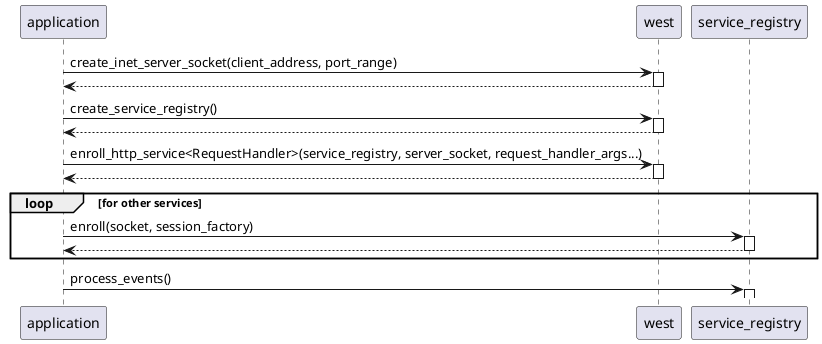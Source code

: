 @startuml
autoactivate on
application -> west:create_inet_server_socket(client_address, port_range)
return
application -> west:create_service_registry()
return
application -> west:enroll_http_service<RequestHandler>(service_registry, server_socket, request_handler_args...)
return
loop for other services
	application -> service_registry:enroll(socket, session_factory)
	return
end
application -> service_registry:process_events()
@enduml
